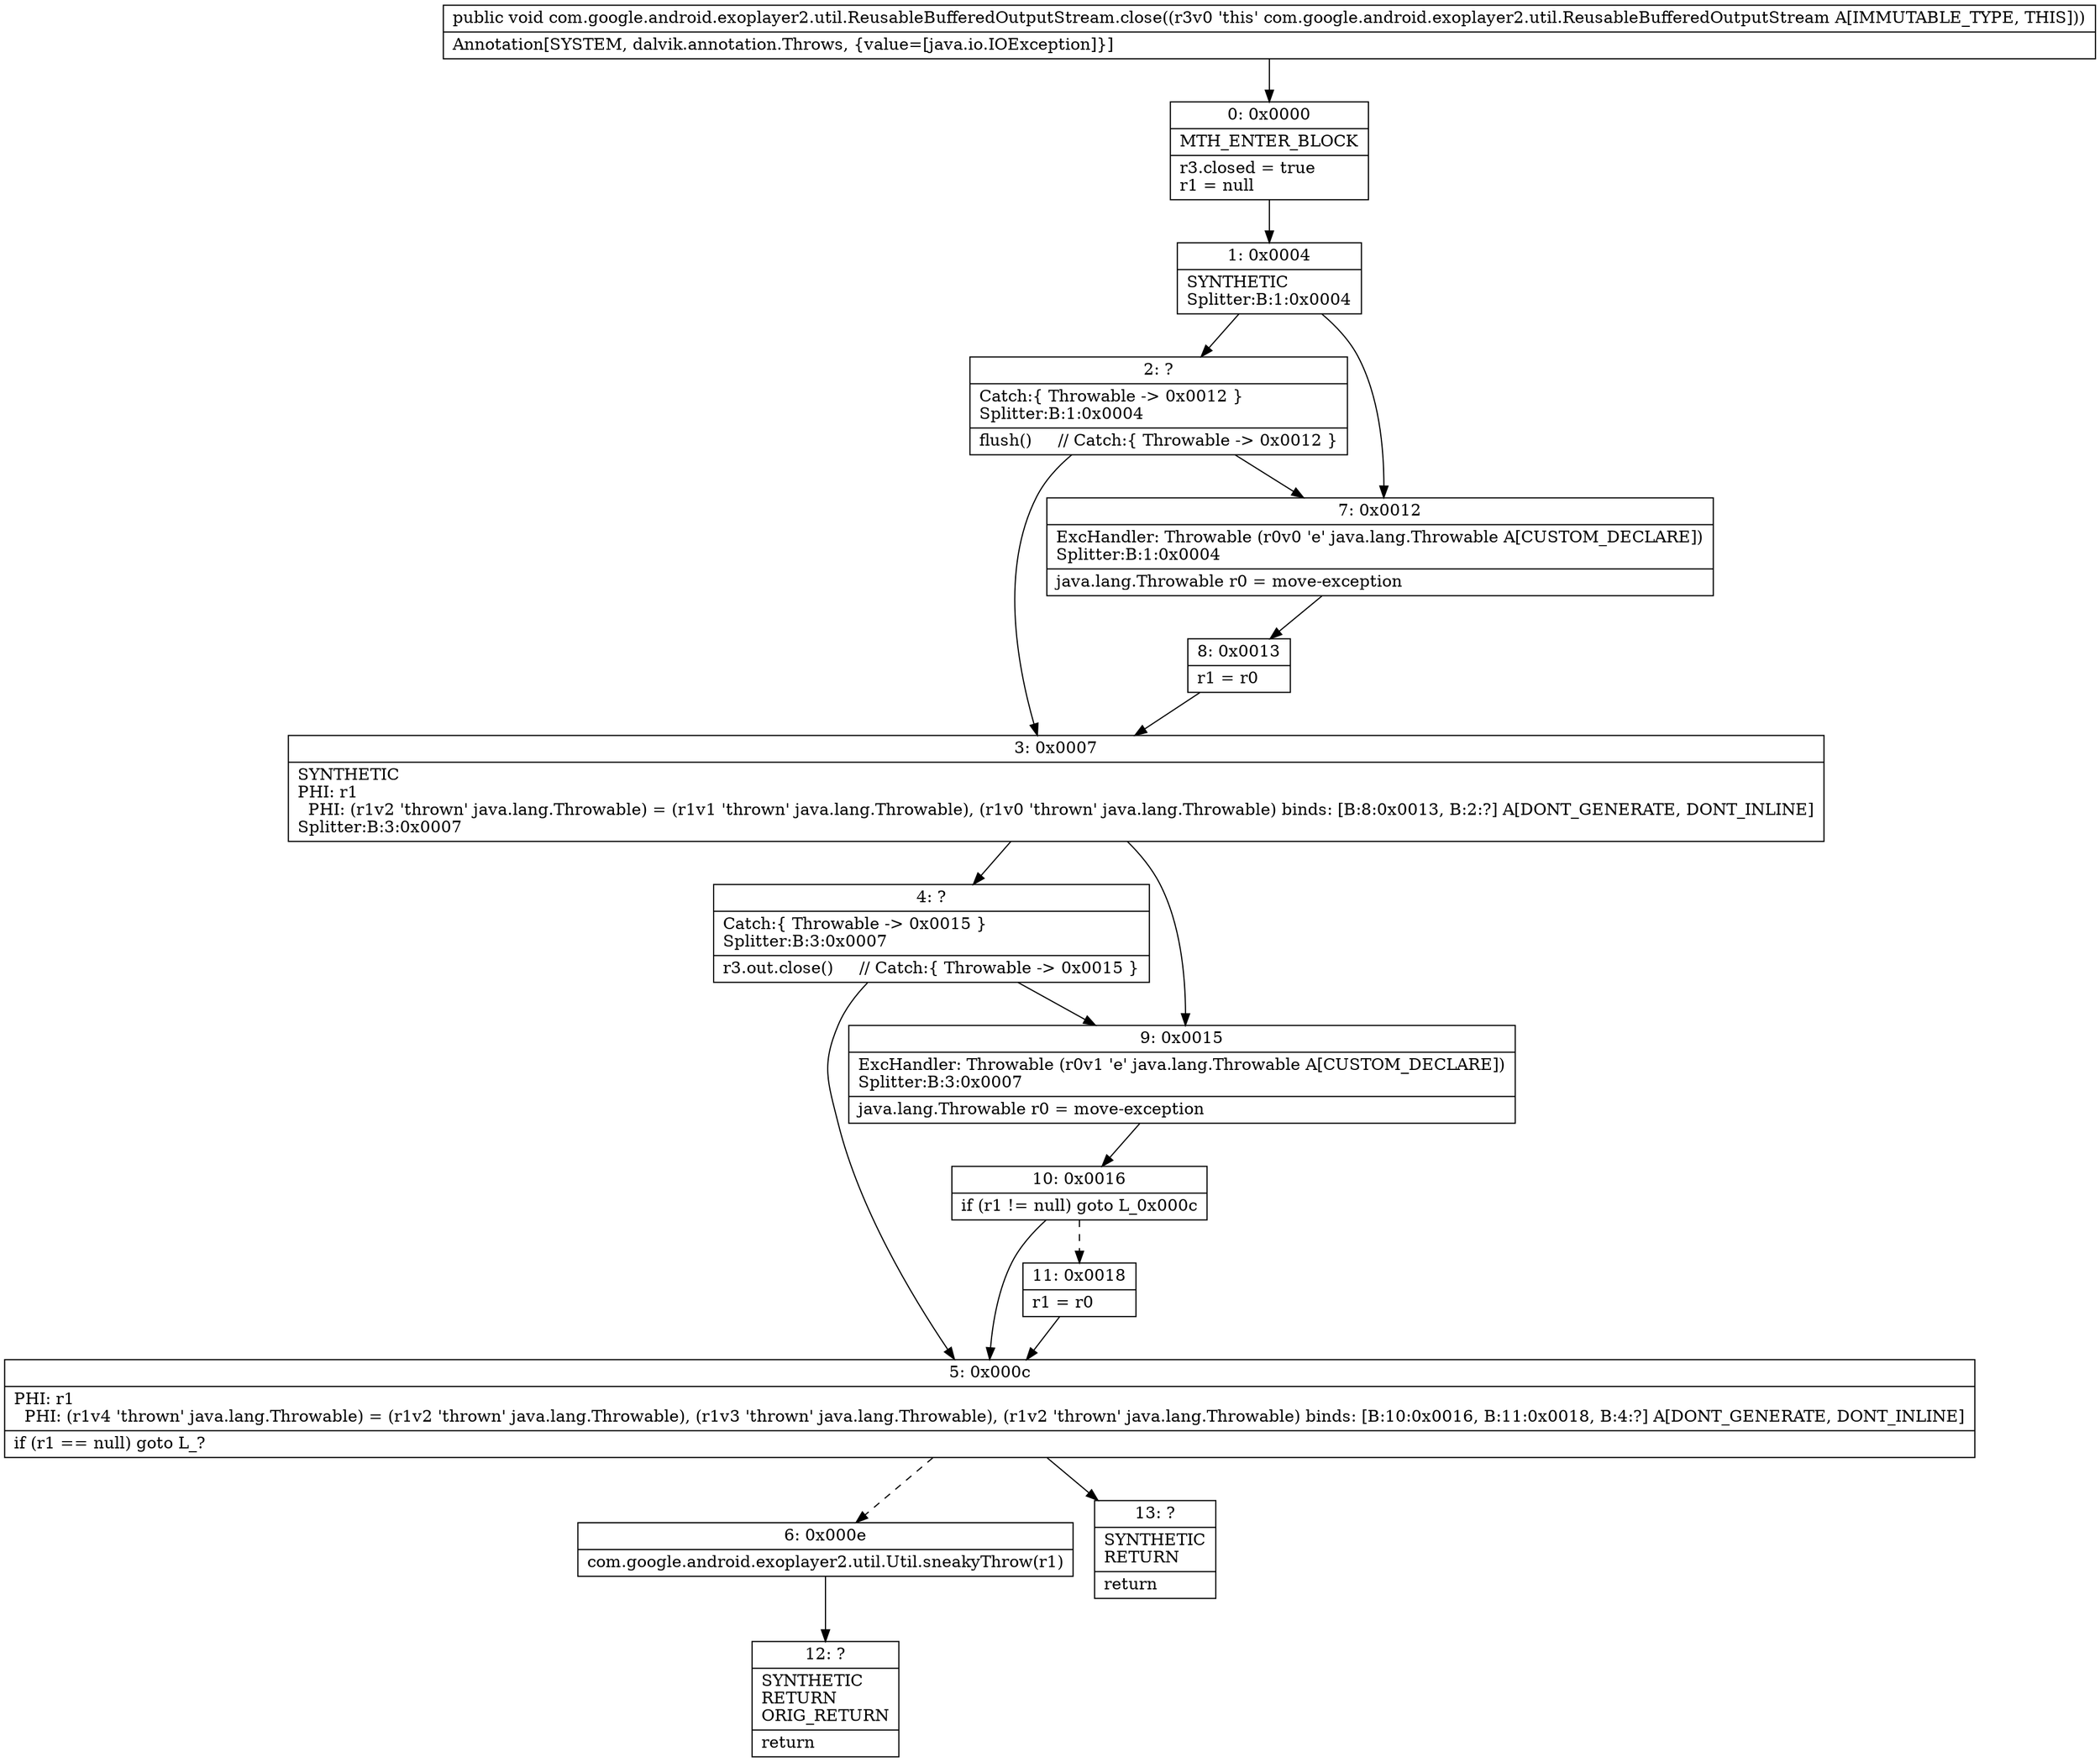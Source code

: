digraph "CFG forcom.google.android.exoplayer2.util.ReusableBufferedOutputStream.close()V" {
Node_0 [shape=record,label="{0\:\ 0x0000|MTH_ENTER_BLOCK\l|r3.closed = true\lr1 = null\l}"];
Node_1 [shape=record,label="{1\:\ 0x0004|SYNTHETIC\lSplitter:B:1:0x0004\l}"];
Node_2 [shape=record,label="{2\:\ ?|Catch:\{ Throwable \-\> 0x0012 \}\lSplitter:B:1:0x0004\l|flush()     \/\/ Catch:\{ Throwable \-\> 0x0012 \}\l}"];
Node_3 [shape=record,label="{3\:\ 0x0007|SYNTHETIC\lPHI: r1 \l  PHI: (r1v2 'thrown' java.lang.Throwable) = (r1v1 'thrown' java.lang.Throwable), (r1v0 'thrown' java.lang.Throwable) binds: [B:8:0x0013, B:2:?] A[DONT_GENERATE, DONT_INLINE]\lSplitter:B:3:0x0007\l}"];
Node_4 [shape=record,label="{4\:\ ?|Catch:\{ Throwable \-\> 0x0015 \}\lSplitter:B:3:0x0007\l|r3.out.close()     \/\/ Catch:\{ Throwable \-\> 0x0015 \}\l}"];
Node_5 [shape=record,label="{5\:\ 0x000c|PHI: r1 \l  PHI: (r1v4 'thrown' java.lang.Throwable) = (r1v2 'thrown' java.lang.Throwable), (r1v3 'thrown' java.lang.Throwable), (r1v2 'thrown' java.lang.Throwable) binds: [B:10:0x0016, B:11:0x0018, B:4:?] A[DONT_GENERATE, DONT_INLINE]\l|if (r1 == null) goto L_?\l}"];
Node_6 [shape=record,label="{6\:\ 0x000e|com.google.android.exoplayer2.util.Util.sneakyThrow(r1)\l}"];
Node_7 [shape=record,label="{7\:\ 0x0012|ExcHandler: Throwable (r0v0 'e' java.lang.Throwable A[CUSTOM_DECLARE])\lSplitter:B:1:0x0004\l|java.lang.Throwable r0 = move\-exception\l}"];
Node_8 [shape=record,label="{8\:\ 0x0013|r1 = r0\l}"];
Node_9 [shape=record,label="{9\:\ 0x0015|ExcHandler: Throwable (r0v1 'e' java.lang.Throwable A[CUSTOM_DECLARE])\lSplitter:B:3:0x0007\l|java.lang.Throwable r0 = move\-exception\l}"];
Node_10 [shape=record,label="{10\:\ 0x0016|if (r1 != null) goto L_0x000c\l}"];
Node_11 [shape=record,label="{11\:\ 0x0018|r1 = r0\l}"];
Node_12 [shape=record,label="{12\:\ ?|SYNTHETIC\lRETURN\lORIG_RETURN\l|return\l}"];
Node_13 [shape=record,label="{13\:\ ?|SYNTHETIC\lRETURN\l|return\l}"];
MethodNode[shape=record,label="{public void com.google.android.exoplayer2.util.ReusableBufferedOutputStream.close((r3v0 'this' com.google.android.exoplayer2.util.ReusableBufferedOutputStream A[IMMUTABLE_TYPE, THIS]))  | Annotation[SYSTEM, dalvik.annotation.Throws, \{value=[java.io.IOException]\}]\l}"];
MethodNode -> Node_0;
Node_0 -> Node_1;
Node_1 -> Node_2;
Node_1 -> Node_7;
Node_2 -> Node_3;
Node_2 -> Node_7;
Node_3 -> Node_4;
Node_3 -> Node_9;
Node_4 -> Node_5;
Node_4 -> Node_9;
Node_5 -> Node_6[style=dashed];
Node_5 -> Node_13;
Node_6 -> Node_12;
Node_7 -> Node_8;
Node_8 -> Node_3;
Node_9 -> Node_10;
Node_10 -> Node_5;
Node_10 -> Node_11[style=dashed];
Node_11 -> Node_5;
}

